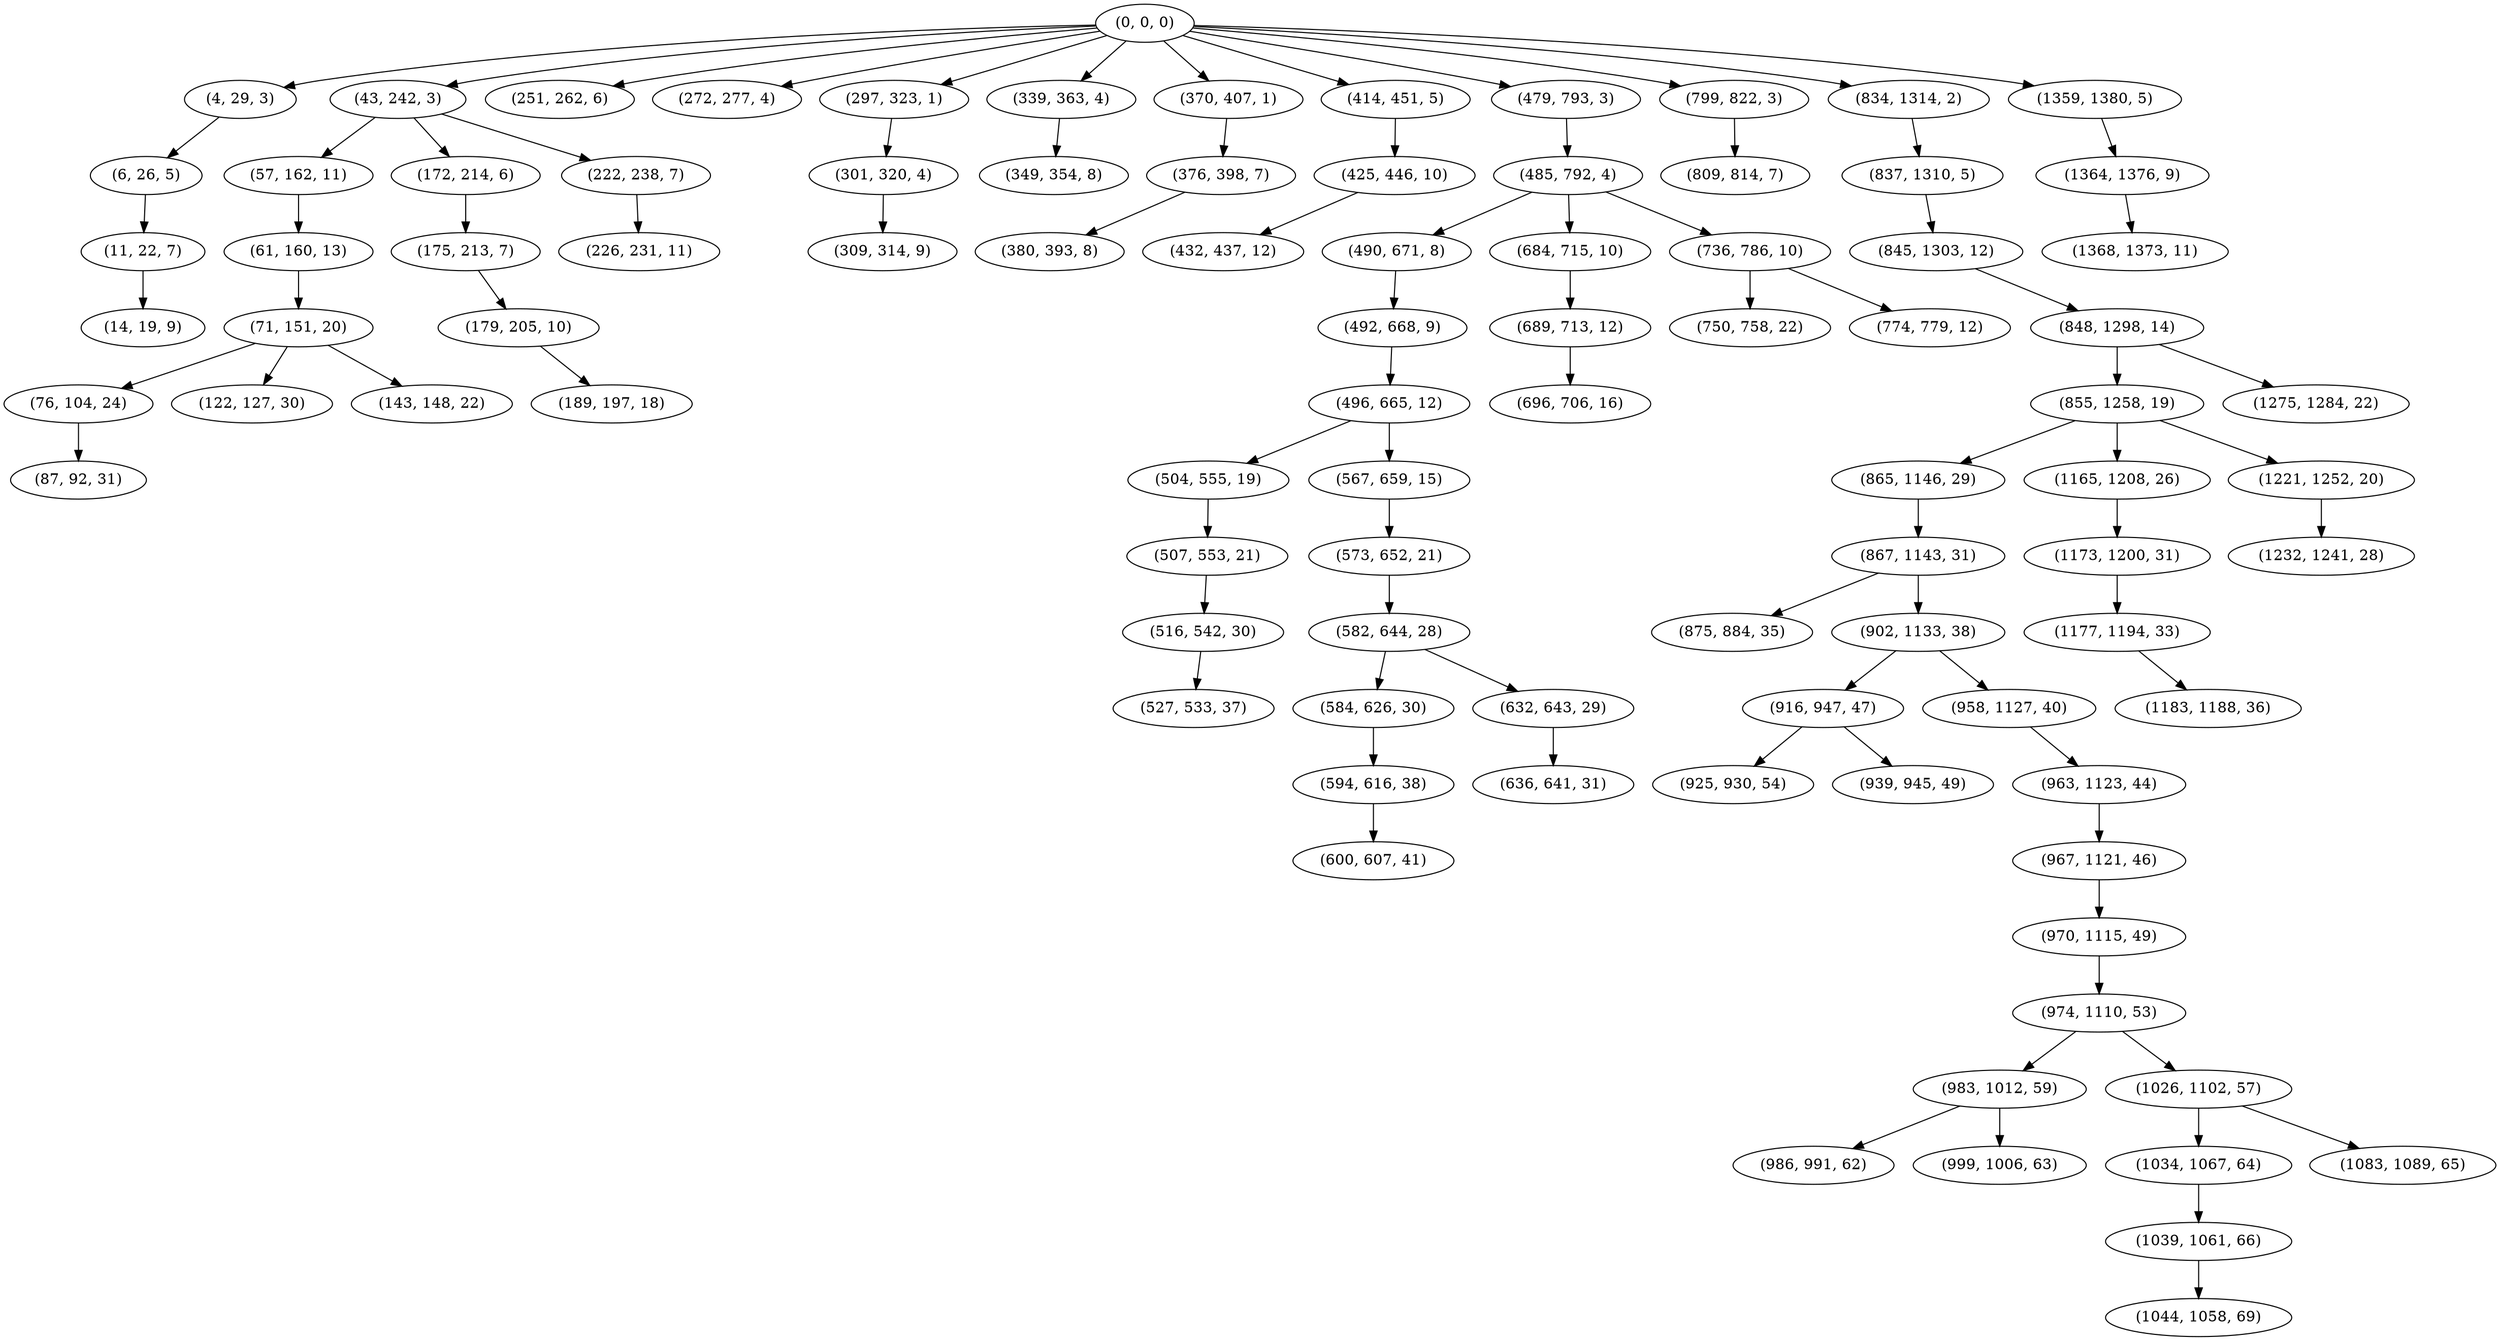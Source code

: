 digraph tree {
    "(0, 0, 0)";
    "(4, 29, 3)";
    "(6, 26, 5)";
    "(11, 22, 7)";
    "(14, 19, 9)";
    "(43, 242, 3)";
    "(57, 162, 11)";
    "(61, 160, 13)";
    "(71, 151, 20)";
    "(76, 104, 24)";
    "(87, 92, 31)";
    "(122, 127, 30)";
    "(143, 148, 22)";
    "(172, 214, 6)";
    "(175, 213, 7)";
    "(179, 205, 10)";
    "(189, 197, 18)";
    "(222, 238, 7)";
    "(226, 231, 11)";
    "(251, 262, 6)";
    "(272, 277, 4)";
    "(297, 323, 1)";
    "(301, 320, 4)";
    "(309, 314, 9)";
    "(339, 363, 4)";
    "(349, 354, 8)";
    "(370, 407, 1)";
    "(376, 398, 7)";
    "(380, 393, 8)";
    "(414, 451, 5)";
    "(425, 446, 10)";
    "(432, 437, 12)";
    "(479, 793, 3)";
    "(485, 792, 4)";
    "(490, 671, 8)";
    "(492, 668, 9)";
    "(496, 665, 12)";
    "(504, 555, 19)";
    "(507, 553, 21)";
    "(516, 542, 30)";
    "(527, 533, 37)";
    "(567, 659, 15)";
    "(573, 652, 21)";
    "(582, 644, 28)";
    "(584, 626, 30)";
    "(594, 616, 38)";
    "(600, 607, 41)";
    "(632, 643, 29)";
    "(636, 641, 31)";
    "(684, 715, 10)";
    "(689, 713, 12)";
    "(696, 706, 16)";
    "(736, 786, 10)";
    "(750, 758, 22)";
    "(774, 779, 12)";
    "(799, 822, 3)";
    "(809, 814, 7)";
    "(834, 1314, 2)";
    "(837, 1310, 5)";
    "(845, 1303, 12)";
    "(848, 1298, 14)";
    "(855, 1258, 19)";
    "(865, 1146, 29)";
    "(867, 1143, 31)";
    "(875, 884, 35)";
    "(902, 1133, 38)";
    "(916, 947, 47)";
    "(925, 930, 54)";
    "(939, 945, 49)";
    "(958, 1127, 40)";
    "(963, 1123, 44)";
    "(967, 1121, 46)";
    "(970, 1115, 49)";
    "(974, 1110, 53)";
    "(983, 1012, 59)";
    "(986, 991, 62)";
    "(999, 1006, 63)";
    "(1026, 1102, 57)";
    "(1034, 1067, 64)";
    "(1039, 1061, 66)";
    "(1044, 1058, 69)";
    "(1083, 1089, 65)";
    "(1165, 1208, 26)";
    "(1173, 1200, 31)";
    "(1177, 1194, 33)";
    "(1183, 1188, 36)";
    "(1221, 1252, 20)";
    "(1232, 1241, 28)";
    "(1275, 1284, 22)";
    "(1359, 1380, 5)";
    "(1364, 1376, 9)";
    "(1368, 1373, 11)";
    "(0, 0, 0)" -> "(4, 29, 3)";
    "(0, 0, 0)" -> "(43, 242, 3)";
    "(0, 0, 0)" -> "(251, 262, 6)";
    "(0, 0, 0)" -> "(272, 277, 4)";
    "(0, 0, 0)" -> "(297, 323, 1)";
    "(0, 0, 0)" -> "(339, 363, 4)";
    "(0, 0, 0)" -> "(370, 407, 1)";
    "(0, 0, 0)" -> "(414, 451, 5)";
    "(0, 0, 0)" -> "(479, 793, 3)";
    "(0, 0, 0)" -> "(799, 822, 3)";
    "(0, 0, 0)" -> "(834, 1314, 2)";
    "(0, 0, 0)" -> "(1359, 1380, 5)";
    "(4, 29, 3)" -> "(6, 26, 5)";
    "(6, 26, 5)" -> "(11, 22, 7)";
    "(11, 22, 7)" -> "(14, 19, 9)";
    "(43, 242, 3)" -> "(57, 162, 11)";
    "(43, 242, 3)" -> "(172, 214, 6)";
    "(43, 242, 3)" -> "(222, 238, 7)";
    "(57, 162, 11)" -> "(61, 160, 13)";
    "(61, 160, 13)" -> "(71, 151, 20)";
    "(71, 151, 20)" -> "(76, 104, 24)";
    "(71, 151, 20)" -> "(122, 127, 30)";
    "(71, 151, 20)" -> "(143, 148, 22)";
    "(76, 104, 24)" -> "(87, 92, 31)";
    "(172, 214, 6)" -> "(175, 213, 7)";
    "(175, 213, 7)" -> "(179, 205, 10)";
    "(179, 205, 10)" -> "(189, 197, 18)";
    "(222, 238, 7)" -> "(226, 231, 11)";
    "(297, 323, 1)" -> "(301, 320, 4)";
    "(301, 320, 4)" -> "(309, 314, 9)";
    "(339, 363, 4)" -> "(349, 354, 8)";
    "(370, 407, 1)" -> "(376, 398, 7)";
    "(376, 398, 7)" -> "(380, 393, 8)";
    "(414, 451, 5)" -> "(425, 446, 10)";
    "(425, 446, 10)" -> "(432, 437, 12)";
    "(479, 793, 3)" -> "(485, 792, 4)";
    "(485, 792, 4)" -> "(490, 671, 8)";
    "(485, 792, 4)" -> "(684, 715, 10)";
    "(485, 792, 4)" -> "(736, 786, 10)";
    "(490, 671, 8)" -> "(492, 668, 9)";
    "(492, 668, 9)" -> "(496, 665, 12)";
    "(496, 665, 12)" -> "(504, 555, 19)";
    "(496, 665, 12)" -> "(567, 659, 15)";
    "(504, 555, 19)" -> "(507, 553, 21)";
    "(507, 553, 21)" -> "(516, 542, 30)";
    "(516, 542, 30)" -> "(527, 533, 37)";
    "(567, 659, 15)" -> "(573, 652, 21)";
    "(573, 652, 21)" -> "(582, 644, 28)";
    "(582, 644, 28)" -> "(584, 626, 30)";
    "(582, 644, 28)" -> "(632, 643, 29)";
    "(584, 626, 30)" -> "(594, 616, 38)";
    "(594, 616, 38)" -> "(600, 607, 41)";
    "(632, 643, 29)" -> "(636, 641, 31)";
    "(684, 715, 10)" -> "(689, 713, 12)";
    "(689, 713, 12)" -> "(696, 706, 16)";
    "(736, 786, 10)" -> "(750, 758, 22)";
    "(736, 786, 10)" -> "(774, 779, 12)";
    "(799, 822, 3)" -> "(809, 814, 7)";
    "(834, 1314, 2)" -> "(837, 1310, 5)";
    "(837, 1310, 5)" -> "(845, 1303, 12)";
    "(845, 1303, 12)" -> "(848, 1298, 14)";
    "(848, 1298, 14)" -> "(855, 1258, 19)";
    "(848, 1298, 14)" -> "(1275, 1284, 22)";
    "(855, 1258, 19)" -> "(865, 1146, 29)";
    "(855, 1258, 19)" -> "(1165, 1208, 26)";
    "(855, 1258, 19)" -> "(1221, 1252, 20)";
    "(865, 1146, 29)" -> "(867, 1143, 31)";
    "(867, 1143, 31)" -> "(875, 884, 35)";
    "(867, 1143, 31)" -> "(902, 1133, 38)";
    "(902, 1133, 38)" -> "(916, 947, 47)";
    "(902, 1133, 38)" -> "(958, 1127, 40)";
    "(916, 947, 47)" -> "(925, 930, 54)";
    "(916, 947, 47)" -> "(939, 945, 49)";
    "(958, 1127, 40)" -> "(963, 1123, 44)";
    "(963, 1123, 44)" -> "(967, 1121, 46)";
    "(967, 1121, 46)" -> "(970, 1115, 49)";
    "(970, 1115, 49)" -> "(974, 1110, 53)";
    "(974, 1110, 53)" -> "(983, 1012, 59)";
    "(974, 1110, 53)" -> "(1026, 1102, 57)";
    "(983, 1012, 59)" -> "(986, 991, 62)";
    "(983, 1012, 59)" -> "(999, 1006, 63)";
    "(1026, 1102, 57)" -> "(1034, 1067, 64)";
    "(1026, 1102, 57)" -> "(1083, 1089, 65)";
    "(1034, 1067, 64)" -> "(1039, 1061, 66)";
    "(1039, 1061, 66)" -> "(1044, 1058, 69)";
    "(1165, 1208, 26)" -> "(1173, 1200, 31)";
    "(1173, 1200, 31)" -> "(1177, 1194, 33)";
    "(1177, 1194, 33)" -> "(1183, 1188, 36)";
    "(1221, 1252, 20)" -> "(1232, 1241, 28)";
    "(1359, 1380, 5)" -> "(1364, 1376, 9)";
    "(1364, 1376, 9)" -> "(1368, 1373, 11)";
}

